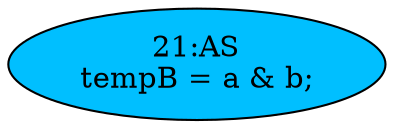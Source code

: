 strict digraph "" {
	node [label="\N"];
	"21:AS"	[ast="<pyverilog.vparser.ast.Assign object at 0x7f201c57eb90>",
		def_var="['tempB']",
		fillcolor=deepskyblue,
		label="21:AS
tempB = a & b;",
		statements="[]",
		style=filled,
		typ=Assign,
		use_var="['a', 'b']"];
}
